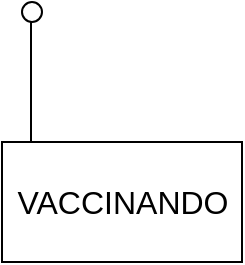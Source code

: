 <mxfile version="14.9.7" type="github">
  <diagram id="3u40vcGfyuTVciJH6JJ8" name="Page-1">
    <mxGraphModel dx="868" dy="460" grid="1" gridSize="10" guides="1" tooltips="1" connect="1" arrows="1" fold="1" page="1" pageScale="1" pageWidth="1100" pageHeight="850" math="0" shadow="0">
      <root>
        <mxCell id="0" />
        <mxCell id="1" parent="0" />
        <mxCell id="E-p27HLasORwlTllJsZY-1" value="" style="rounded=0;whiteSpace=wrap;html=1;" parent="1" vertex="1">
          <mxGeometry x="70" y="100" width="120" height="60" as="geometry" />
        </mxCell>
        <mxCell id="E-p27HLasORwlTllJsZY-2" value="VACCINANDO" style="text;html=1;resizable=0;autosize=1;align=center;verticalAlign=middle;points=[];fillColor=none;strokeColor=none;rounded=0;fontSize=16;" parent="1" vertex="1">
          <mxGeometry x="70" y="120" width="120" height="20" as="geometry" />
        </mxCell>
        <mxCell id="ZrrElcspZVIrCYB-4CRj-1" value="" style="endArrow=none;html=1;" edge="1" parent="1">
          <mxGeometry width="50" height="50" relative="1" as="geometry">
            <mxPoint x="84.5" y="100" as="sourcePoint" />
            <mxPoint x="84.5" y="40" as="targetPoint" />
          </mxGeometry>
        </mxCell>
        <mxCell id="ZrrElcspZVIrCYB-4CRj-2" value="" style="ellipse;whiteSpace=wrap;html=1;aspect=fixed;" vertex="1" parent="1">
          <mxGeometry x="80" y="30" width="10" height="10" as="geometry" />
        </mxCell>
      </root>
    </mxGraphModel>
  </diagram>
</mxfile>
